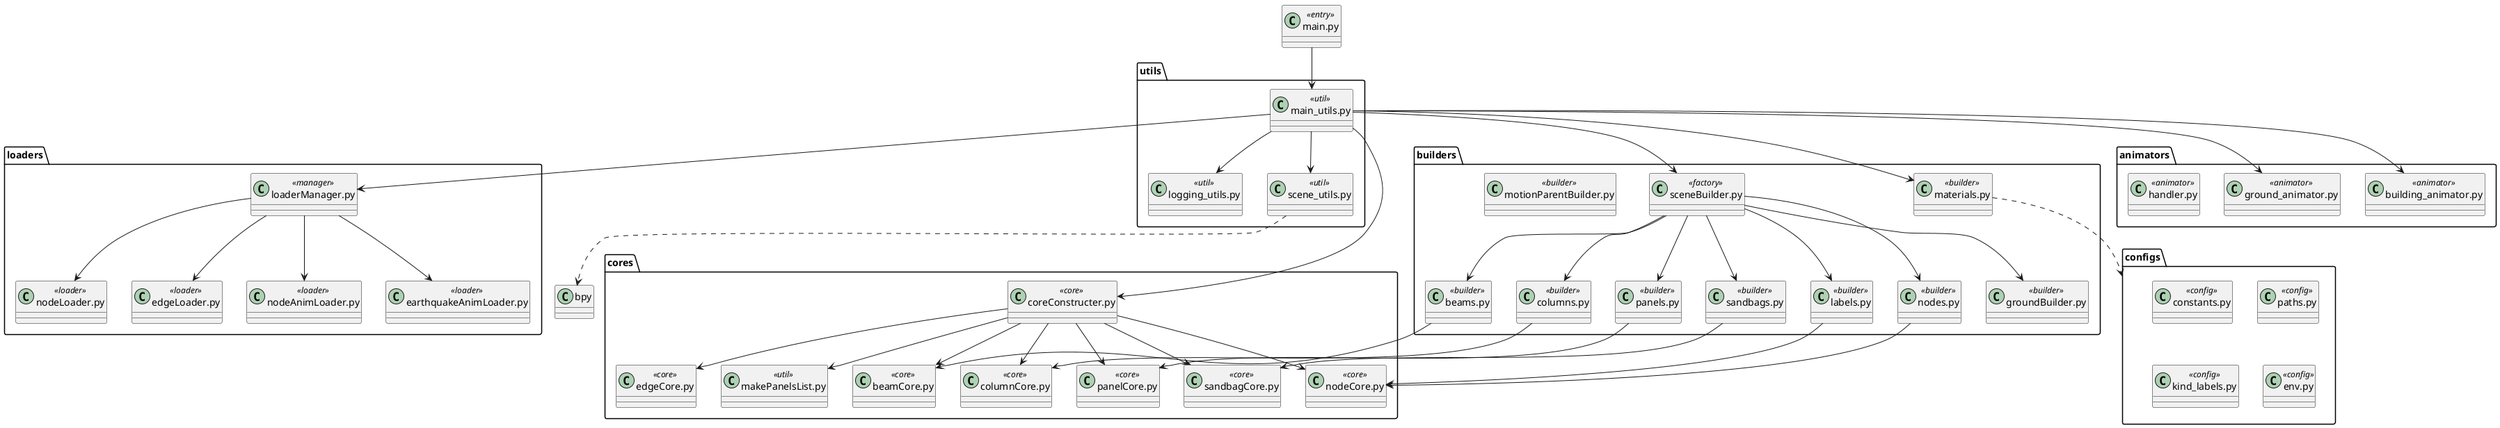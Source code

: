 @startuml
' TBAGS Blender建物アニメーション可視化システム ファイル・責務・依存関係図

' ========== LOADERS ==========
package loaders {
    class nodeLoader_py as "nodeLoader.py" <<loader>> {
        ' ノード定義ファイル（STR/CSV）→ NodeData辞書
    }
    class edgeLoader_py as "edgeLoader.py" <<loader>> {
        ' エッジ定義ファイル（STR等）→ EdgeDataリスト
    }
    class nodeAnimLoader_py as "nodeAnimLoader.py" <<loader>> {
        ' ノードごとのアニメーションCSV → 変位辞書
    }
    class earthquakeAnimLoader_py as "earthquakeAnimLoader.py" <<loader>> {
        ' 地震基準面アニメCSV → {frame: Vector}
    }
    class loaderManager_py as "loaderManager.py" <<manager>> {
        ' ノード/エッジ/アニメ 全データ一元管理
    }
}

' ========== CORES ==========
package cores {
    class coreConstructer_py as "coreConstructer.py" <<core>> {
        ' コア構造（Node, Edge, Panel）生成・管理
    }
    class nodeCore_py as "nodeCore.py" <<core>> {
        ' 一般ノード（ID, pos, kind, 階層…）
    }
    class sandbagCore_py as "sandbagCore.py" <<core>> {
        ' サンドバッグ専用ノード
    }
    class edgeCore_py as "edgeCore.py" <<core>> {
        ' エッジ基底（両端Node, kind, panel参照…）
    }
    class beamCore_py as "beamCore.py" <<core>> {
        ' 梁部材（Edge継承・is_beam属性）
    }
    class columnCore_py as "columnCore.py" <<core>> {
        ' 柱部材（Edge継承・is_column属性）
    }
    class panelCore_py as "panelCore.py" <<core>> {
        ' パネル（4ノード面/壁/屋根/属性/参照…）
    }
    class makePanelsList_py as "makePanelsList.py" <<util>> {
        ' kind_id等からPanelData自動生成
    }
}

' ========== BUILDERS ==========
package builders {
    class sceneBuilder_py as "sceneBuilder.py" <<factory>> {
        ' コアデータ→Blenderオブジェクト一括生成
    }
    class nodes_py as "nodes.py" <<builder>> {
        ' ノード球体生成
    }
    class sandbags_py as "sandbags.py" <<builder>> {
        ' サンドバッグ立方体生成
    }
    class panels_py as "panels.py" <<builder>> {
        ' 壁・屋根パネル生成
    }
    class beams_py as "beams.py" <<builder>> {
        ' 梁Cylinder生成
    }
    class columns_py as "columns.py" <<builder>> {
        ' 柱Cylinder生成
    }
    class labels_py as "labels.py" <<builder>> {
        ' ラベル生成
    }
    class materials_py as "materials.py" <<builder>> {
        ' マテリアル生成・割り当て
    }
    class groundBuilder_py as "groundBuilder.py" <<builder>> {
        ' グラウンドメッシュ生成
    }
    class motionParentBuilder_py as "motionParentBuilder.py" <<builder>> {
        ' アニメ用親オブジェクト生成・親子付け
    }
}

' ========== ANIMATORS ==========
package animators {
    class building_animator_py as "building_animator.py" <<animator>> {
        ' 建物本体アニメーション（ノード・梁・柱・パネル等を動かす）
    }
    class ground_animator_py as "ground_animator.py" <<animator>> {
        ' 地面・親オブジェクトを地震波で動かす
    }
    class handler_py as "handler.py" <<animator>> {
        ' フレームイベント・アニメ制御
    }
}

' ========== CONFIGS & UTILS ==========
package configs {
    class constants_py as "constants.py" <<config>> {
        ' 定数（ID,半径,閾値,物理パラメータ）
    }
    class paths_py as "paths.py" <<config>> {
        ' ファイル/ディレクトリパス管理
    }
    class kind_labels_py as "kind_labels.py" <<config>> {
        ' 種別ID,ラベル,分類IDセット
    }
    class env_py as "env.py" <<config>> {
        ' 実行環境・バージョン等
    }
}
package utils {
    class logging_utils_py as "logging_utils.py" <<util>> {
        ' ログ設定ユーティリティ
    }
    class scene_utils_py as "scene_utils.py" <<util>> {
        ' Blenderシーン初期化
    }
    class main_utils_py as "main_utils.py" <<util>> {
        ' シナリオ全体流れ
    }
}

' ========== メインエントリ ==========
class main_py as "main.py" <<entry>> {
    ' 実行起点
}

' ==============================
' 主要なimport/参照関係 (抜粋)
' ==============================
main_py --> main_utils_py
main_utils_py --> loaderManager_py
main_utils_py --> coreConstructer_py
main_utils_py --> sceneBuilder_py
main_utils_py --> materials_py
main_utils_py --> building_animator_py
main_utils_py --> ground_animator_py

loaderManager_py --> nodeLoader_py
loaderManager_py --> edgeLoader_py
loaderManager_py --> nodeAnimLoader_py
loaderManager_py --> earthquakeAnimLoader_py

coreConstructer_py --> nodeCore_py
coreConstructer_py --> sandbagCore_py
coreConstructer_py --> edgeCore_py
coreConstructer_py --> beamCore_py
coreConstructer_py --> columnCore_py
coreConstructer_py --> panelCore_py
coreConstructer_py --> makePanelsList_py

sceneBuilder_py --> nodes_py
sceneBuilder_py --> sandbags_py
sceneBuilder_py --> panels_py
sceneBuilder_py --> beams_py
sceneBuilder_py --> columns_py
sceneBuilder_py --> groundBuilder_py
sceneBuilder_py --> labels_py

panels_py --> panelCore_py
beams_py --> beamCore_py
columns_py --> columnCore_py
nodes_py --> nodeCore_py
sandbags_py --> sandbagCore_py
labels_py --> nodeCore_py

materials_py ..> configs
scene_utils_py ..> bpy

main_utils_py --> scene_utils_py
main_utils_py --> logging_utils_py

@enduml
